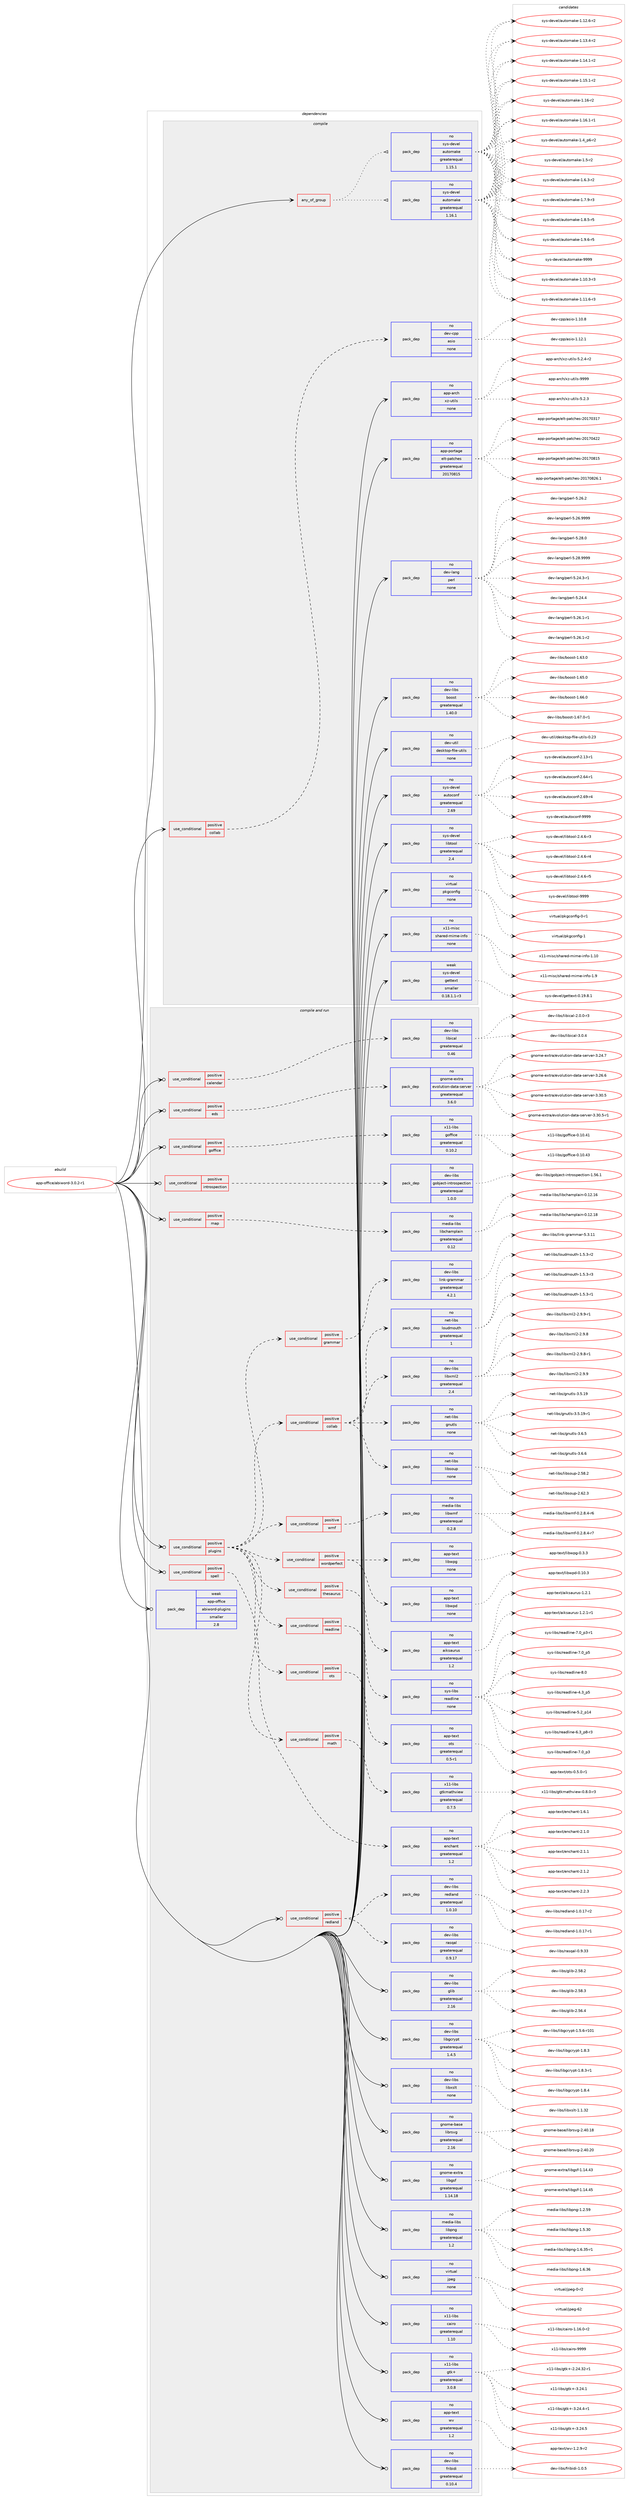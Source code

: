 digraph prolog {

# *************
# Graph options
# *************

newrank=true;
concentrate=true;
compound=true;
graph [rankdir=LR,fontname=Helvetica,fontsize=10,ranksep=1.5];#, ranksep=2.5, nodesep=0.2];
edge  [arrowhead=vee];
node  [fontname=Helvetica,fontsize=10];

# **********
# The ebuild
# **********

subgraph cluster_leftcol {
color=gray;
rank=same;
label=<<i>ebuild</i>>;
id [label="app-office/abiword-3.0.2-r1", color=red, width=4, href="../app-office/abiword-3.0.2-r1.svg"];
}

# ****************
# The dependencies
# ****************

subgraph cluster_midcol {
color=gray;
label=<<i>dependencies</i>>;
subgraph cluster_compile {
fillcolor="#eeeeee";
style=filled;
label=<<i>compile</i>>;
subgraph any19761 {
dependency1302194 [label=<<TABLE BORDER="0" CELLBORDER="1" CELLSPACING="0" CELLPADDING="4"><TR><TD CELLPADDING="10">any_of_group</TD></TR></TABLE>>, shape=none, color=red];subgraph pack927770 {
dependency1302195 [label=<<TABLE BORDER="0" CELLBORDER="1" CELLSPACING="0" CELLPADDING="4" WIDTH="220"><TR><TD ROWSPAN="6" CELLPADDING="30">pack_dep</TD></TR><TR><TD WIDTH="110">no</TD></TR><TR><TD>sys-devel</TD></TR><TR><TD>automake</TD></TR><TR><TD>greaterequal</TD></TR><TR><TD>1.16.1</TD></TR></TABLE>>, shape=none, color=blue];
}
dependency1302194:e -> dependency1302195:w [weight=20,style="dotted",arrowhead="oinv"];
subgraph pack927771 {
dependency1302196 [label=<<TABLE BORDER="0" CELLBORDER="1" CELLSPACING="0" CELLPADDING="4" WIDTH="220"><TR><TD ROWSPAN="6" CELLPADDING="30">pack_dep</TD></TR><TR><TD WIDTH="110">no</TD></TR><TR><TD>sys-devel</TD></TR><TR><TD>automake</TD></TR><TR><TD>greaterequal</TD></TR><TR><TD>1.15.1</TD></TR></TABLE>>, shape=none, color=blue];
}
dependency1302194:e -> dependency1302196:w [weight=20,style="dotted",arrowhead="oinv"];
}
id:e -> dependency1302194:w [weight=20,style="solid",arrowhead="vee"];
subgraph cond354121 {
dependency1302197 [label=<<TABLE BORDER="0" CELLBORDER="1" CELLSPACING="0" CELLPADDING="4"><TR><TD ROWSPAN="3" CELLPADDING="10">use_conditional</TD></TR><TR><TD>positive</TD></TR><TR><TD>collab</TD></TR></TABLE>>, shape=none, color=red];
subgraph pack927772 {
dependency1302198 [label=<<TABLE BORDER="0" CELLBORDER="1" CELLSPACING="0" CELLPADDING="4" WIDTH="220"><TR><TD ROWSPAN="6" CELLPADDING="30">pack_dep</TD></TR><TR><TD WIDTH="110">no</TD></TR><TR><TD>dev-cpp</TD></TR><TR><TD>asio</TD></TR><TR><TD>none</TD></TR><TR><TD></TD></TR></TABLE>>, shape=none, color=blue];
}
dependency1302197:e -> dependency1302198:w [weight=20,style="dashed",arrowhead="vee"];
}
id:e -> dependency1302197:w [weight=20,style="solid",arrowhead="vee"];
subgraph pack927773 {
dependency1302199 [label=<<TABLE BORDER="0" CELLBORDER="1" CELLSPACING="0" CELLPADDING="4" WIDTH="220"><TR><TD ROWSPAN="6" CELLPADDING="30">pack_dep</TD></TR><TR><TD WIDTH="110">no</TD></TR><TR><TD>app-arch</TD></TR><TR><TD>xz-utils</TD></TR><TR><TD>none</TD></TR><TR><TD></TD></TR></TABLE>>, shape=none, color=blue];
}
id:e -> dependency1302199:w [weight=20,style="solid",arrowhead="vee"];
subgraph pack927774 {
dependency1302200 [label=<<TABLE BORDER="0" CELLBORDER="1" CELLSPACING="0" CELLPADDING="4" WIDTH="220"><TR><TD ROWSPAN="6" CELLPADDING="30">pack_dep</TD></TR><TR><TD WIDTH="110">no</TD></TR><TR><TD>app-portage</TD></TR><TR><TD>elt-patches</TD></TR><TR><TD>greaterequal</TD></TR><TR><TD>20170815</TD></TR></TABLE>>, shape=none, color=blue];
}
id:e -> dependency1302200:w [weight=20,style="solid",arrowhead="vee"];
subgraph pack927775 {
dependency1302201 [label=<<TABLE BORDER="0" CELLBORDER="1" CELLSPACING="0" CELLPADDING="4" WIDTH="220"><TR><TD ROWSPAN="6" CELLPADDING="30">pack_dep</TD></TR><TR><TD WIDTH="110">no</TD></TR><TR><TD>dev-lang</TD></TR><TR><TD>perl</TD></TR><TR><TD>none</TD></TR><TR><TD></TD></TR></TABLE>>, shape=none, color=blue];
}
id:e -> dependency1302201:w [weight=20,style="solid",arrowhead="vee"];
subgraph pack927776 {
dependency1302202 [label=<<TABLE BORDER="0" CELLBORDER="1" CELLSPACING="0" CELLPADDING="4" WIDTH="220"><TR><TD ROWSPAN="6" CELLPADDING="30">pack_dep</TD></TR><TR><TD WIDTH="110">no</TD></TR><TR><TD>dev-libs</TD></TR><TR><TD>boost</TD></TR><TR><TD>greaterequal</TD></TR><TR><TD>1.40.0</TD></TR></TABLE>>, shape=none, color=blue];
}
id:e -> dependency1302202:w [weight=20,style="solid",arrowhead="vee"];
subgraph pack927777 {
dependency1302203 [label=<<TABLE BORDER="0" CELLBORDER="1" CELLSPACING="0" CELLPADDING="4" WIDTH="220"><TR><TD ROWSPAN="6" CELLPADDING="30">pack_dep</TD></TR><TR><TD WIDTH="110">no</TD></TR><TR><TD>dev-util</TD></TR><TR><TD>desktop-file-utils</TD></TR><TR><TD>none</TD></TR><TR><TD></TD></TR></TABLE>>, shape=none, color=blue];
}
id:e -> dependency1302203:w [weight=20,style="solid",arrowhead="vee"];
subgraph pack927778 {
dependency1302204 [label=<<TABLE BORDER="0" CELLBORDER="1" CELLSPACING="0" CELLPADDING="4" WIDTH="220"><TR><TD ROWSPAN="6" CELLPADDING="30">pack_dep</TD></TR><TR><TD WIDTH="110">no</TD></TR><TR><TD>sys-devel</TD></TR><TR><TD>autoconf</TD></TR><TR><TD>greaterequal</TD></TR><TR><TD>2.69</TD></TR></TABLE>>, shape=none, color=blue];
}
id:e -> dependency1302204:w [weight=20,style="solid",arrowhead="vee"];
subgraph pack927779 {
dependency1302205 [label=<<TABLE BORDER="0" CELLBORDER="1" CELLSPACING="0" CELLPADDING="4" WIDTH="220"><TR><TD ROWSPAN="6" CELLPADDING="30">pack_dep</TD></TR><TR><TD WIDTH="110">no</TD></TR><TR><TD>sys-devel</TD></TR><TR><TD>libtool</TD></TR><TR><TD>greaterequal</TD></TR><TR><TD>2.4</TD></TR></TABLE>>, shape=none, color=blue];
}
id:e -> dependency1302205:w [weight=20,style="solid",arrowhead="vee"];
subgraph pack927780 {
dependency1302206 [label=<<TABLE BORDER="0" CELLBORDER="1" CELLSPACING="0" CELLPADDING="4" WIDTH="220"><TR><TD ROWSPAN="6" CELLPADDING="30">pack_dep</TD></TR><TR><TD WIDTH="110">no</TD></TR><TR><TD>virtual</TD></TR><TR><TD>pkgconfig</TD></TR><TR><TD>none</TD></TR><TR><TD></TD></TR></TABLE>>, shape=none, color=blue];
}
id:e -> dependency1302206:w [weight=20,style="solid",arrowhead="vee"];
subgraph pack927781 {
dependency1302207 [label=<<TABLE BORDER="0" CELLBORDER="1" CELLSPACING="0" CELLPADDING="4" WIDTH="220"><TR><TD ROWSPAN="6" CELLPADDING="30">pack_dep</TD></TR><TR><TD WIDTH="110">no</TD></TR><TR><TD>x11-misc</TD></TR><TR><TD>shared-mime-info</TD></TR><TR><TD>none</TD></TR><TR><TD></TD></TR></TABLE>>, shape=none, color=blue];
}
id:e -> dependency1302207:w [weight=20,style="solid",arrowhead="vee"];
subgraph pack927782 {
dependency1302208 [label=<<TABLE BORDER="0" CELLBORDER="1" CELLSPACING="0" CELLPADDING="4" WIDTH="220"><TR><TD ROWSPAN="6" CELLPADDING="30">pack_dep</TD></TR><TR><TD WIDTH="110">weak</TD></TR><TR><TD>sys-devel</TD></TR><TR><TD>gettext</TD></TR><TR><TD>smaller</TD></TR><TR><TD>0.18.1.1-r3</TD></TR></TABLE>>, shape=none, color=blue];
}
id:e -> dependency1302208:w [weight=20,style="solid",arrowhead="vee"];
}
subgraph cluster_compileandrun {
fillcolor="#eeeeee";
style=filled;
label=<<i>compile and run</i>>;
subgraph cond354122 {
dependency1302209 [label=<<TABLE BORDER="0" CELLBORDER="1" CELLSPACING="0" CELLPADDING="4"><TR><TD ROWSPAN="3" CELLPADDING="10">use_conditional</TD></TR><TR><TD>positive</TD></TR><TR><TD>calendar</TD></TR></TABLE>>, shape=none, color=red];
subgraph pack927783 {
dependency1302210 [label=<<TABLE BORDER="0" CELLBORDER="1" CELLSPACING="0" CELLPADDING="4" WIDTH="220"><TR><TD ROWSPAN="6" CELLPADDING="30">pack_dep</TD></TR><TR><TD WIDTH="110">no</TD></TR><TR><TD>dev-libs</TD></TR><TR><TD>libical</TD></TR><TR><TD>greaterequal</TD></TR><TR><TD>0.46</TD></TR></TABLE>>, shape=none, color=blue];
}
dependency1302209:e -> dependency1302210:w [weight=20,style="dashed",arrowhead="vee"];
}
id:e -> dependency1302209:w [weight=20,style="solid",arrowhead="odotvee"];
subgraph cond354123 {
dependency1302211 [label=<<TABLE BORDER="0" CELLBORDER="1" CELLSPACING="0" CELLPADDING="4"><TR><TD ROWSPAN="3" CELLPADDING="10">use_conditional</TD></TR><TR><TD>positive</TD></TR><TR><TD>eds</TD></TR></TABLE>>, shape=none, color=red];
subgraph pack927784 {
dependency1302212 [label=<<TABLE BORDER="0" CELLBORDER="1" CELLSPACING="0" CELLPADDING="4" WIDTH="220"><TR><TD ROWSPAN="6" CELLPADDING="30">pack_dep</TD></TR><TR><TD WIDTH="110">no</TD></TR><TR><TD>gnome-extra</TD></TR><TR><TD>evolution-data-server</TD></TR><TR><TD>greaterequal</TD></TR><TR><TD>3.6.0</TD></TR></TABLE>>, shape=none, color=blue];
}
dependency1302211:e -> dependency1302212:w [weight=20,style="dashed",arrowhead="vee"];
}
id:e -> dependency1302211:w [weight=20,style="solid",arrowhead="odotvee"];
subgraph cond354124 {
dependency1302213 [label=<<TABLE BORDER="0" CELLBORDER="1" CELLSPACING="0" CELLPADDING="4"><TR><TD ROWSPAN="3" CELLPADDING="10">use_conditional</TD></TR><TR><TD>positive</TD></TR><TR><TD>goffice</TD></TR></TABLE>>, shape=none, color=red];
subgraph pack927785 {
dependency1302214 [label=<<TABLE BORDER="0" CELLBORDER="1" CELLSPACING="0" CELLPADDING="4" WIDTH="220"><TR><TD ROWSPAN="6" CELLPADDING="30">pack_dep</TD></TR><TR><TD WIDTH="110">no</TD></TR><TR><TD>x11-libs</TD></TR><TR><TD>goffice</TD></TR><TR><TD>greaterequal</TD></TR><TR><TD>0.10.2</TD></TR></TABLE>>, shape=none, color=blue];
}
dependency1302213:e -> dependency1302214:w [weight=20,style="dashed",arrowhead="vee"];
}
id:e -> dependency1302213:w [weight=20,style="solid",arrowhead="odotvee"];
subgraph cond354125 {
dependency1302215 [label=<<TABLE BORDER="0" CELLBORDER="1" CELLSPACING="0" CELLPADDING="4"><TR><TD ROWSPAN="3" CELLPADDING="10">use_conditional</TD></TR><TR><TD>positive</TD></TR><TR><TD>introspection</TD></TR></TABLE>>, shape=none, color=red];
subgraph pack927786 {
dependency1302216 [label=<<TABLE BORDER="0" CELLBORDER="1" CELLSPACING="0" CELLPADDING="4" WIDTH="220"><TR><TD ROWSPAN="6" CELLPADDING="30">pack_dep</TD></TR><TR><TD WIDTH="110">no</TD></TR><TR><TD>dev-libs</TD></TR><TR><TD>gobject-introspection</TD></TR><TR><TD>greaterequal</TD></TR><TR><TD>1.0.0</TD></TR></TABLE>>, shape=none, color=blue];
}
dependency1302215:e -> dependency1302216:w [weight=20,style="dashed",arrowhead="vee"];
}
id:e -> dependency1302215:w [weight=20,style="solid",arrowhead="odotvee"];
subgraph cond354126 {
dependency1302217 [label=<<TABLE BORDER="0" CELLBORDER="1" CELLSPACING="0" CELLPADDING="4"><TR><TD ROWSPAN="3" CELLPADDING="10">use_conditional</TD></TR><TR><TD>positive</TD></TR><TR><TD>map</TD></TR></TABLE>>, shape=none, color=red];
subgraph pack927787 {
dependency1302218 [label=<<TABLE BORDER="0" CELLBORDER="1" CELLSPACING="0" CELLPADDING="4" WIDTH="220"><TR><TD ROWSPAN="6" CELLPADDING="30">pack_dep</TD></TR><TR><TD WIDTH="110">no</TD></TR><TR><TD>media-libs</TD></TR><TR><TD>libchamplain</TD></TR><TR><TD>greaterequal</TD></TR><TR><TD>0.12</TD></TR></TABLE>>, shape=none, color=blue];
}
dependency1302217:e -> dependency1302218:w [weight=20,style="dashed",arrowhead="vee"];
}
id:e -> dependency1302217:w [weight=20,style="solid",arrowhead="odotvee"];
subgraph cond354127 {
dependency1302219 [label=<<TABLE BORDER="0" CELLBORDER="1" CELLSPACING="0" CELLPADDING="4"><TR><TD ROWSPAN="3" CELLPADDING="10">use_conditional</TD></TR><TR><TD>positive</TD></TR><TR><TD>plugins</TD></TR></TABLE>>, shape=none, color=red];
subgraph cond354128 {
dependency1302220 [label=<<TABLE BORDER="0" CELLBORDER="1" CELLSPACING="0" CELLPADDING="4"><TR><TD ROWSPAN="3" CELLPADDING="10">use_conditional</TD></TR><TR><TD>positive</TD></TR><TR><TD>collab</TD></TR></TABLE>>, shape=none, color=red];
subgraph pack927788 {
dependency1302221 [label=<<TABLE BORDER="0" CELLBORDER="1" CELLSPACING="0" CELLPADDING="4" WIDTH="220"><TR><TD ROWSPAN="6" CELLPADDING="30">pack_dep</TD></TR><TR><TD WIDTH="110">no</TD></TR><TR><TD>dev-libs</TD></TR><TR><TD>libxml2</TD></TR><TR><TD>greaterequal</TD></TR><TR><TD>2.4</TD></TR></TABLE>>, shape=none, color=blue];
}
dependency1302220:e -> dependency1302221:w [weight=20,style="dashed",arrowhead="vee"];
subgraph pack927789 {
dependency1302222 [label=<<TABLE BORDER="0" CELLBORDER="1" CELLSPACING="0" CELLPADDING="4" WIDTH="220"><TR><TD ROWSPAN="6" CELLPADDING="30">pack_dep</TD></TR><TR><TD WIDTH="110">no</TD></TR><TR><TD>net-libs</TD></TR><TR><TD>loudmouth</TD></TR><TR><TD>greaterequal</TD></TR><TR><TD>1</TD></TR></TABLE>>, shape=none, color=blue];
}
dependency1302220:e -> dependency1302222:w [weight=20,style="dashed",arrowhead="vee"];
subgraph pack927790 {
dependency1302223 [label=<<TABLE BORDER="0" CELLBORDER="1" CELLSPACING="0" CELLPADDING="4" WIDTH="220"><TR><TD ROWSPAN="6" CELLPADDING="30">pack_dep</TD></TR><TR><TD WIDTH="110">no</TD></TR><TR><TD>net-libs</TD></TR><TR><TD>libsoup</TD></TR><TR><TD>none</TD></TR><TR><TD></TD></TR></TABLE>>, shape=none, color=blue];
}
dependency1302220:e -> dependency1302223:w [weight=20,style="dashed",arrowhead="vee"];
subgraph pack927791 {
dependency1302224 [label=<<TABLE BORDER="0" CELLBORDER="1" CELLSPACING="0" CELLPADDING="4" WIDTH="220"><TR><TD ROWSPAN="6" CELLPADDING="30">pack_dep</TD></TR><TR><TD WIDTH="110">no</TD></TR><TR><TD>net-libs</TD></TR><TR><TD>gnutls</TD></TR><TR><TD>none</TD></TR><TR><TD></TD></TR></TABLE>>, shape=none, color=blue];
}
dependency1302220:e -> dependency1302224:w [weight=20,style="dashed",arrowhead="vee"];
}
dependency1302219:e -> dependency1302220:w [weight=20,style="dashed",arrowhead="vee"];
subgraph cond354129 {
dependency1302225 [label=<<TABLE BORDER="0" CELLBORDER="1" CELLSPACING="0" CELLPADDING="4"><TR><TD ROWSPAN="3" CELLPADDING="10">use_conditional</TD></TR><TR><TD>positive</TD></TR><TR><TD>grammar</TD></TR></TABLE>>, shape=none, color=red];
subgraph pack927792 {
dependency1302226 [label=<<TABLE BORDER="0" CELLBORDER="1" CELLSPACING="0" CELLPADDING="4" WIDTH="220"><TR><TD ROWSPAN="6" CELLPADDING="30">pack_dep</TD></TR><TR><TD WIDTH="110">no</TD></TR><TR><TD>dev-libs</TD></TR><TR><TD>link-grammar</TD></TR><TR><TD>greaterequal</TD></TR><TR><TD>4.2.1</TD></TR></TABLE>>, shape=none, color=blue];
}
dependency1302225:e -> dependency1302226:w [weight=20,style="dashed",arrowhead="vee"];
}
dependency1302219:e -> dependency1302225:w [weight=20,style="dashed",arrowhead="vee"];
subgraph cond354130 {
dependency1302227 [label=<<TABLE BORDER="0" CELLBORDER="1" CELLSPACING="0" CELLPADDING="4"><TR><TD ROWSPAN="3" CELLPADDING="10">use_conditional</TD></TR><TR><TD>positive</TD></TR><TR><TD>math</TD></TR></TABLE>>, shape=none, color=red];
subgraph pack927793 {
dependency1302228 [label=<<TABLE BORDER="0" CELLBORDER="1" CELLSPACING="0" CELLPADDING="4" WIDTH="220"><TR><TD ROWSPAN="6" CELLPADDING="30">pack_dep</TD></TR><TR><TD WIDTH="110">no</TD></TR><TR><TD>x11-libs</TD></TR><TR><TD>gtkmathview</TD></TR><TR><TD>greaterequal</TD></TR><TR><TD>0.7.5</TD></TR></TABLE>>, shape=none, color=blue];
}
dependency1302227:e -> dependency1302228:w [weight=20,style="dashed",arrowhead="vee"];
}
dependency1302219:e -> dependency1302227:w [weight=20,style="dashed",arrowhead="vee"];
subgraph cond354131 {
dependency1302229 [label=<<TABLE BORDER="0" CELLBORDER="1" CELLSPACING="0" CELLPADDING="4"><TR><TD ROWSPAN="3" CELLPADDING="10">use_conditional</TD></TR><TR><TD>positive</TD></TR><TR><TD>ots</TD></TR></TABLE>>, shape=none, color=red];
subgraph pack927794 {
dependency1302230 [label=<<TABLE BORDER="0" CELLBORDER="1" CELLSPACING="0" CELLPADDING="4" WIDTH="220"><TR><TD ROWSPAN="6" CELLPADDING="30">pack_dep</TD></TR><TR><TD WIDTH="110">no</TD></TR><TR><TD>app-text</TD></TR><TR><TD>ots</TD></TR><TR><TD>greaterequal</TD></TR><TR><TD>0.5-r1</TD></TR></TABLE>>, shape=none, color=blue];
}
dependency1302229:e -> dependency1302230:w [weight=20,style="dashed",arrowhead="vee"];
}
dependency1302219:e -> dependency1302229:w [weight=20,style="dashed",arrowhead="vee"];
subgraph cond354132 {
dependency1302231 [label=<<TABLE BORDER="0" CELLBORDER="1" CELLSPACING="0" CELLPADDING="4"><TR><TD ROWSPAN="3" CELLPADDING="10">use_conditional</TD></TR><TR><TD>positive</TD></TR><TR><TD>readline</TD></TR></TABLE>>, shape=none, color=red];
subgraph pack927795 {
dependency1302232 [label=<<TABLE BORDER="0" CELLBORDER="1" CELLSPACING="0" CELLPADDING="4" WIDTH="220"><TR><TD ROWSPAN="6" CELLPADDING="30">pack_dep</TD></TR><TR><TD WIDTH="110">no</TD></TR><TR><TD>sys-libs</TD></TR><TR><TD>readline</TD></TR><TR><TD>none</TD></TR><TR><TD></TD></TR></TABLE>>, shape=none, color=blue];
}
dependency1302231:e -> dependency1302232:w [weight=20,style="dashed",arrowhead="vee"];
}
dependency1302219:e -> dependency1302231:w [weight=20,style="dashed",arrowhead="vee"];
subgraph cond354133 {
dependency1302233 [label=<<TABLE BORDER="0" CELLBORDER="1" CELLSPACING="0" CELLPADDING="4"><TR><TD ROWSPAN="3" CELLPADDING="10">use_conditional</TD></TR><TR><TD>positive</TD></TR><TR><TD>thesaurus</TD></TR></TABLE>>, shape=none, color=red];
subgraph pack927796 {
dependency1302234 [label=<<TABLE BORDER="0" CELLBORDER="1" CELLSPACING="0" CELLPADDING="4" WIDTH="220"><TR><TD ROWSPAN="6" CELLPADDING="30">pack_dep</TD></TR><TR><TD WIDTH="110">no</TD></TR><TR><TD>app-text</TD></TR><TR><TD>aiksaurus</TD></TR><TR><TD>greaterequal</TD></TR><TR><TD>1.2</TD></TR></TABLE>>, shape=none, color=blue];
}
dependency1302233:e -> dependency1302234:w [weight=20,style="dashed",arrowhead="vee"];
}
dependency1302219:e -> dependency1302233:w [weight=20,style="dashed",arrowhead="vee"];
subgraph cond354134 {
dependency1302235 [label=<<TABLE BORDER="0" CELLBORDER="1" CELLSPACING="0" CELLPADDING="4"><TR><TD ROWSPAN="3" CELLPADDING="10">use_conditional</TD></TR><TR><TD>positive</TD></TR><TR><TD>wordperfect</TD></TR></TABLE>>, shape=none, color=red];
subgraph pack927797 {
dependency1302236 [label=<<TABLE BORDER="0" CELLBORDER="1" CELLSPACING="0" CELLPADDING="4" WIDTH="220"><TR><TD ROWSPAN="6" CELLPADDING="30">pack_dep</TD></TR><TR><TD WIDTH="110">no</TD></TR><TR><TD>app-text</TD></TR><TR><TD>libwpd</TD></TR><TR><TD>none</TD></TR><TR><TD></TD></TR></TABLE>>, shape=none, color=blue];
}
dependency1302235:e -> dependency1302236:w [weight=20,style="dashed",arrowhead="vee"];
subgraph pack927798 {
dependency1302237 [label=<<TABLE BORDER="0" CELLBORDER="1" CELLSPACING="0" CELLPADDING="4" WIDTH="220"><TR><TD ROWSPAN="6" CELLPADDING="30">pack_dep</TD></TR><TR><TD WIDTH="110">no</TD></TR><TR><TD>app-text</TD></TR><TR><TD>libwpg</TD></TR><TR><TD>none</TD></TR><TR><TD></TD></TR></TABLE>>, shape=none, color=blue];
}
dependency1302235:e -> dependency1302237:w [weight=20,style="dashed",arrowhead="vee"];
}
dependency1302219:e -> dependency1302235:w [weight=20,style="dashed",arrowhead="vee"];
subgraph cond354135 {
dependency1302238 [label=<<TABLE BORDER="0" CELLBORDER="1" CELLSPACING="0" CELLPADDING="4"><TR><TD ROWSPAN="3" CELLPADDING="10">use_conditional</TD></TR><TR><TD>positive</TD></TR><TR><TD>wmf</TD></TR></TABLE>>, shape=none, color=red];
subgraph pack927799 {
dependency1302239 [label=<<TABLE BORDER="0" CELLBORDER="1" CELLSPACING="0" CELLPADDING="4" WIDTH="220"><TR><TD ROWSPAN="6" CELLPADDING="30">pack_dep</TD></TR><TR><TD WIDTH="110">no</TD></TR><TR><TD>media-libs</TD></TR><TR><TD>libwmf</TD></TR><TR><TD>greaterequal</TD></TR><TR><TD>0.2.8</TD></TR></TABLE>>, shape=none, color=blue];
}
dependency1302238:e -> dependency1302239:w [weight=20,style="dashed",arrowhead="vee"];
}
dependency1302219:e -> dependency1302238:w [weight=20,style="dashed",arrowhead="vee"];
}
id:e -> dependency1302219:w [weight=20,style="solid",arrowhead="odotvee"];
subgraph cond354136 {
dependency1302240 [label=<<TABLE BORDER="0" CELLBORDER="1" CELLSPACING="0" CELLPADDING="4"><TR><TD ROWSPAN="3" CELLPADDING="10">use_conditional</TD></TR><TR><TD>positive</TD></TR><TR><TD>redland</TD></TR></TABLE>>, shape=none, color=red];
subgraph pack927800 {
dependency1302241 [label=<<TABLE BORDER="0" CELLBORDER="1" CELLSPACING="0" CELLPADDING="4" WIDTH="220"><TR><TD ROWSPAN="6" CELLPADDING="30">pack_dep</TD></TR><TR><TD WIDTH="110">no</TD></TR><TR><TD>dev-libs</TD></TR><TR><TD>redland</TD></TR><TR><TD>greaterequal</TD></TR><TR><TD>1.0.10</TD></TR></TABLE>>, shape=none, color=blue];
}
dependency1302240:e -> dependency1302241:w [weight=20,style="dashed",arrowhead="vee"];
subgraph pack927801 {
dependency1302242 [label=<<TABLE BORDER="0" CELLBORDER="1" CELLSPACING="0" CELLPADDING="4" WIDTH="220"><TR><TD ROWSPAN="6" CELLPADDING="30">pack_dep</TD></TR><TR><TD WIDTH="110">no</TD></TR><TR><TD>dev-libs</TD></TR><TR><TD>rasqal</TD></TR><TR><TD>greaterequal</TD></TR><TR><TD>0.9.17</TD></TR></TABLE>>, shape=none, color=blue];
}
dependency1302240:e -> dependency1302242:w [weight=20,style="dashed",arrowhead="vee"];
}
id:e -> dependency1302240:w [weight=20,style="solid",arrowhead="odotvee"];
subgraph cond354137 {
dependency1302243 [label=<<TABLE BORDER="0" CELLBORDER="1" CELLSPACING="0" CELLPADDING="4"><TR><TD ROWSPAN="3" CELLPADDING="10">use_conditional</TD></TR><TR><TD>positive</TD></TR><TR><TD>spell</TD></TR></TABLE>>, shape=none, color=red];
subgraph pack927802 {
dependency1302244 [label=<<TABLE BORDER="0" CELLBORDER="1" CELLSPACING="0" CELLPADDING="4" WIDTH="220"><TR><TD ROWSPAN="6" CELLPADDING="30">pack_dep</TD></TR><TR><TD WIDTH="110">no</TD></TR><TR><TD>app-text</TD></TR><TR><TD>enchant</TD></TR><TR><TD>greaterequal</TD></TR><TR><TD>1.2</TD></TR></TABLE>>, shape=none, color=blue];
}
dependency1302243:e -> dependency1302244:w [weight=20,style="dashed",arrowhead="vee"];
}
id:e -> dependency1302243:w [weight=20,style="solid",arrowhead="odotvee"];
subgraph pack927803 {
dependency1302245 [label=<<TABLE BORDER="0" CELLBORDER="1" CELLSPACING="0" CELLPADDING="4" WIDTH="220"><TR><TD ROWSPAN="6" CELLPADDING="30">pack_dep</TD></TR><TR><TD WIDTH="110">no</TD></TR><TR><TD>app-text</TD></TR><TR><TD>wv</TD></TR><TR><TD>greaterequal</TD></TR><TR><TD>1.2</TD></TR></TABLE>>, shape=none, color=blue];
}
id:e -> dependency1302245:w [weight=20,style="solid",arrowhead="odotvee"];
subgraph pack927804 {
dependency1302246 [label=<<TABLE BORDER="0" CELLBORDER="1" CELLSPACING="0" CELLPADDING="4" WIDTH="220"><TR><TD ROWSPAN="6" CELLPADDING="30">pack_dep</TD></TR><TR><TD WIDTH="110">no</TD></TR><TR><TD>dev-libs</TD></TR><TR><TD>fribidi</TD></TR><TR><TD>greaterequal</TD></TR><TR><TD>0.10.4</TD></TR></TABLE>>, shape=none, color=blue];
}
id:e -> dependency1302246:w [weight=20,style="solid",arrowhead="odotvee"];
subgraph pack927805 {
dependency1302247 [label=<<TABLE BORDER="0" CELLBORDER="1" CELLSPACING="0" CELLPADDING="4" WIDTH="220"><TR><TD ROWSPAN="6" CELLPADDING="30">pack_dep</TD></TR><TR><TD WIDTH="110">no</TD></TR><TR><TD>dev-libs</TD></TR><TR><TD>glib</TD></TR><TR><TD>greaterequal</TD></TR><TR><TD>2.16</TD></TR></TABLE>>, shape=none, color=blue];
}
id:e -> dependency1302247:w [weight=20,style="solid",arrowhead="odotvee"];
subgraph pack927806 {
dependency1302248 [label=<<TABLE BORDER="0" CELLBORDER="1" CELLSPACING="0" CELLPADDING="4" WIDTH="220"><TR><TD ROWSPAN="6" CELLPADDING="30">pack_dep</TD></TR><TR><TD WIDTH="110">no</TD></TR><TR><TD>dev-libs</TD></TR><TR><TD>libgcrypt</TD></TR><TR><TD>greaterequal</TD></TR><TR><TD>1.4.5</TD></TR></TABLE>>, shape=none, color=blue];
}
id:e -> dependency1302248:w [weight=20,style="solid",arrowhead="odotvee"];
subgraph pack927807 {
dependency1302249 [label=<<TABLE BORDER="0" CELLBORDER="1" CELLSPACING="0" CELLPADDING="4" WIDTH="220"><TR><TD ROWSPAN="6" CELLPADDING="30">pack_dep</TD></TR><TR><TD WIDTH="110">no</TD></TR><TR><TD>dev-libs</TD></TR><TR><TD>libxslt</TD></TR><TR><TD>none</TD></TR><TR><TD></TD></TR></TABLE>>, shape=none, color=blue];
}
id:e -> dependency1302249:w [weight=20,style="solid",arrowhead="odotvee"];
subgraph pack927808 {
dependency1302250 [label=<<TABLE BORDER="0" CELLBORDER="1" CELLSPACING="0" CELLPADDING="4" WIDTH="220"><TR><TD ROWSPAN="6" CELLPADDING="30">pack_dep</TD></TR><TR><TD WIDTH="110">no</TD></TR><TR><TD>gnome-base</TD></TR><TR><TD>librsvg</TD></TR><TR><TD>greaterequal</TD></TR><TR><TD>2.16</TD></TR></TABLE>>, shape=none, color=blue];
}
id:e -> dependency1302250:w [weight=20,style="solid",arrowhead="odotvee"];
subgraph pack927809 {
dependency1302251 [label=<<TABLE BORDER="0" CELLBORDER="1" CELLSPACING="0" CELLPADDING="4" WIDTH="220"><TR><TD ROWSPAN="6" CELLPADDING="30">pack_dep</TD></TR><TR><TD WIDTH="110">no</TD></TR><TR><TD>gnome-extra</TD></TR><TR><TD>libgsf</TD></TR><TR><TD>greaterequal</TD></TR><TR><TD>1.14.18</TD></TR></TABLE>>, shape=none, color=blue];
}
id:e -> dependency1302251:w [weight=20,style="solid",arrowhead="odotvee"];
subgraph pack927810 {
dependency1302252 [label=<<TABLE BORDER="0" CELLBORDER="1" CELLSPACING="0" CELLPADDING="4" WIDTH="220"><TR><TD ROWSPAN="6" CELLPADDING="30">pack_dep</TD></TR><TR><TD WIDTH="110">no</TD></TR><TR><TD>media-libs</TD></TR><TR><TD>libpng</TD></TR><TR><TD>greaterequal</TD></TR><TR><TD>1.2</TD></TR></TABLE>>, shape=none, color=blue];
}
id:e -> dependency1302252:w [weight=20,style="solid",arrowhead="odotvee"];
subgraph pack927811 {
dependency1302253 [label=<<TABLE BORDER="0" CELLBORDER="1" CELLSPACING="0" CELLPADDING="4" WIDTH="220"><TR><TD ROWSPAN="6" CELLPADDING="30">pack_dep</TD></TR><TR><TD WIDTH="110">no</TD></TR><TR><TD>virtual</TD></TR><TR><TD>jpeg</TD></TR><TR><TD>none</TD></TR><TR><TD></TD></TR></TABLE>>, shape=none, color=blue];
}
id:e -> dependency1302253:w [weight=20,style="solid",arrowhead="odotvee"];
subgraph pack927812 {
dependency1302254 [label=<<TABLE BORDER="0" CELLBORDER="1" CELLSPACING="0" CELLPADDING="4" WIDTH="220"><TR><TD ROWSPAN="6" CELLPADDING="30">pack_dep</TD></TR><TR><TD WIDTH="110">no</TD></TR><TR><TD>x11-libs</TD></TR><TR><TD>cairo</TD></TR><TR><TD>greaterequal</TD></TR><TR><TD>1.10</TD></TR></TABLE>>, shape=none, color=blue];
}
id:e -> dependency1302254:w [weight=20,style="solid",arrowhead="odotvee"];
subgraph pack927813 {
dependency1302255 [label=<<TABLE BORDER="0" CELLBORDER="1" CELLSPACING="0" CELLPADDING="4" WIDTH="220"><TR><TD ROWSPAN="6" CELLPADDING="30">pack_dep</TD></TR><TR><TD WIDTH="110">no</TD></TR><TR><TD>x11-libs</TD></TR><TR><TD>gtk+</TD></TR><TR><TD>greaterequal</TD></TR><TR><TD>3.0.8</TD></TR></TABLE>>, shape=none, color=blue];
}
id:e -> dependency1302255:w [weight=20,style="solid",arrowhead="odotvee"];
subgraph pack927814 {
dependency1302256 [label=<<TABLE BORDER="0" CELLBORDER="1" CELLSPACING="0" CELLPADDING="4" WIDTH="220"><TR><TD ROWSPAN="6" CELLPADDING="30">pack_dep</TD></TR><TR><TD WIDTH="110">weak</TD></TR><TR><TD>app-office</TD></TR><TR><TD>abiword-plugins</TD></TR><TR><TD>smaller</TD></TR><TR><TD>2.8</TD></TR></TABLE>>, shape=none, color=blue];
}
id:e -> dependency1302256:w [weight=20,style="solid",arrowhead="odotvee"];
}
subgraph cluster_run {
fillcolor="#eeeeee";
style=filled;
label=<<i>run</i>>;
}
}

# **************
# The candidates
# **************

subgraph cluster_choices {
rank=same;
color=gray;
label=<<i>candidates</i>>;

subgraph choice927770 {
color=black;
nodesep=1;
choice11512111545100101118101108479711711611110997107101454946494846514511451 [label="sys-devel/automake-1.10.3-r3", color=red, width=4,href="../sys-devel/automake-1.10.3-r3.svg"];
choice11512111545100101118101108479711711611110997107101454946494946544511451 [label="sys-devel/automake-1.11.6-r3", color=red, width=4,href="../sys-devel/automake-1.11.6-r3.svg"];
choice11512111545100101118101108479711711611110997107101454946495046544511450 [label="sys-devel/automake-1.12.6-r2", color=red, width=4,href="../sys-devel/automake-1.12.6-r2.svg"];
choice11512111545100101118101108479711711611110997107101454946495146524511450 [label="sys-devel/automake-1.13.4-r2", color=red, width=4,href="../sys-devel/automake-1.13.4-r2.svg"];
choice11512111545100101118101108479711711611110997107101454946495246494511450 [label="sys-devel/automake-1.14.1-r2", color=red, width=4,href="../sys-devel/automake-1.14.1-r2.svg"];
choice11512111545100101118101108479711711611110997107101454946495346494511450 [label="sys-devel/automake-1.15.1-r2", color=red, width=4,href="../sys-devel/automake-1.15.1-r2.svg"];
choice1151211154510010111810110847971171161111099710710145494649544511450 [label="sys-devel/automake-1.16-r2", color=red, width=4,href="../sys-devel/automake-1.16-r2.svg"];
choice11512111545100101118101108479711711611110997107101454946495446494511449 [label="sys-devel/automake-1.16.1-r1", color=red, width=4,href="../sys-devel/automake-1.16.1-r1.svg"];
choice115121115451001011181011084797117116111109971071014549465295112544511450 [label="sys-devel/automake-1.4_p6-r2", color=red, width=4,href="../sys-devel/automake-1.4_p6-r2.svg"];
choice11512111545100101118101108479711711611110997107101454946534511450 [label="sys-devel/automake-1.5-r2", color=red, width=4,href="../sys-devel/automake-1.5-r2.svg"];
choice115121115451001011181011084797117116111109971071014549465446514511450 [label="sys-devel/automake-1.6.3-r2", color=red, width=4,href="../sys-devel/automake-1.6.3-r2.svg"];
choice115121115451001011181011084797117116111109971071014549465546574511451 [label="sys-devel/automake-1.7.9-r3", color=red, width=4,href="../sys-devel/automake-1.7.9-r3.svg"];
choice115121115451001011181011084797117116111109971071014549465646534511453 [label="sys-devel/automake-1.8.5-r5", color=red, width=4,href="../sys-devel/automake-1.8.5-r5.svg"];
choice115121115451001011181011084797117116111109971071014549465746544511453 [label="sys-devel/automake-1.9.6-r5", color=red, width=4,href="../sys-devel/automake-1.9.6-r5.svg"];
choice115121115451001011181011084797117116111109971071014557575757 [label="sys-devel/automake-9999", color=red, width=4,href="../sys-devel/automake-9999.svg"];
dependency1302195:e -> choice11512111545100101118101108479711711611110997107101454946494846514511451:w [style=dotted,weight="100"];
dependency1302195:e -> choice11512111545100101118101108479711711611110997107101454946494946544511451:w [style=dotted,weight="100"];
dependency1302195:e -> choice11512111545100101118101108479711711611110997107101454946495046544511450:w [style=dotted,weight="100"];
dependency1302195:e -> choice11512111545100101118101108479711711611110997107101454946495146524511450:w [style=dotted,weight="100"];
dependency1302195:e -> choice11512111545100101118101108479711711611110997107101454946495246494511450:w [style=dotted,weight="100"];
dependency1302195:e -> choice11512111545100101118101108479711711611110997107101454946495346494511450:w [style=dotted,weight="100"];
dependency1302195:e -> choice1151211154510010111810110847971171161111099710710145494649544511450:w [style=dotted,weight="100"];
dependency1302195:e -> choice11512111545100101118101108479711711611110997107101454946495446494511449:w [style=dotted,weight="100"];
dependency1302195:e -> choice115121115451001011181011084797117116111109971071014549465295112544511450:w [style=dotted,weight="100"];
dependency1302195:e -> choice11512111545100101118101108479711711611110997107101454946534511450:w [style=dotted,weight="100"];
dependency1302195:e -> choice115121115451001011181011084797117116111109971071014549465446514511450:w [style=dotted,weight="100"];
dependency1302195:e -> choice115121115451001011181011084797117116111109971071014549465546574511451:w [style=dotted,weight="100"];
dependency1302195:e -> choice115121115451001011181011084797117116111109971071014549465646534511453:w [style=dotted,weight="100"];
dependency1302195:e -> choice115121115451001011181011084797117116111109971071014549465746544511453:w [style=dotted,weight="100"];
dependency1302195:e -> choice115121115451001011181011084797117116111109971071014557575757:w [style=dotted,weight="100"];
}
subgraph choice927771 {
color=black;
nodesep=1;
choice11512111545100101118101108479711711611110997107101454946494846514511451 [label="sys-devel/automake-1.10.3-r3", color=red, width=4,href="../sys-devel/automake-1.10.3-r3.svg"];
choice11512111545100101118101108479711711611110997107101454946494946544511451 [label="sys-devel/automake-1.11.6-r3", color=red, width=4,href="../sys-devel/automake-1.11.6-r3.svg"];
choice11512111545100101118101108479711711611110997107101454946495046544511450 [label="sys-devel/automake-1.12.6-r2", color=red, width=4,href="../sys-devel/automake-1.12.6-r2.svg"];
choice11512111545100101118101108479711711611110997107101454946495146524511450 [label="sys-devel/automake-1.13.4-r2", color=red, width=4,href="../sys-devel/automake-1.13.4-r2.svg"];
choice11512111545100101118101108479711711611110997107101454946495246494511450 [label="sys-devel/automake-1.14.1-r2", color=red, width=4,href="../sys-devel/automake-1.14.1-r2.svg"];
choice11512111545100101118101108479711711611110997107101454946495346494511450 [label="sys-devel/automake-1.15.1-r2", color=red, width=4,href="../sys-devel/automake-1.15.1-r2.svg"];
choice1151211154510010111810110847971171161111099710710145494649544511450 [label="sys-devel/automake-1.16-r2", color=red, width=4,href="../sys-devel/automake-1.16-r2.svg"];
choice11512111545100101118101108479711711611110997107101454946495446494511449 [label="sys-devel/automake-1.16.1-r1", color=red, width=4,href="../sys-devel/automake-1.16.1-r1.svg"];
choice115121115451001011181011084797117116111109971071014549465295112544511450 [label="sys-devel/automake-1.4_p6-r2", color=red, width=4,href="../sys-devel/automake-1.4_p6-r2.svg"];
choice11512111545100101118101108479711711611110997107101454946534511450 [label="sys-devel/automake-1.5-r2", color=red, width=4,href="../sys-devel/automake-1.5-r2.svg"];
choice115121115451001011181011084797117116111109971071014549465446514511450 [label="sys-devel/automake-1.6.3-r2", color=red, width=4,href="../sys-devel/automake-1.6.3-r2.svg"];
choice115121115451001011181011084797117116111109971071014549465546574511451 [label="sys-devel/automake-1.7.9-r3", color=red, width=4,href="../sys-devel/automake-1.7.9-r3.svg"];
choice115121115451001011181011084797117116111109971071014549465646534511453 [label="sys-devel/automake-1.8.5-r5", color=red, width=4,href="../sys-devel/automake-1.8.5-r5.svg"];
choice115121115451001011181011084797117116111109971071014549465746544511453 [label="sys-devel/automake-1.9.6-r5", color=red, width=4,href="../sys-devel/automake-1.9.6-r5.svg"];
choice115121115451001011181011084797117116111109971071014557575757 [label="sys-devel/automake-9999", color=red, width=4,href="../sys-devel/automake-9999.svg"];
dependency1302196:e -> choice11512111545100101118101108479711711611110997107101454946494846514511451:w [style=dotted,weight="100"];
dependency1302196:e -> choice11512111545100101118101108479711711611110997107101454946494946544511451:w [style=dotted,weight="100"];
dependency1302196:e -> choice11512111545100101118101108479711711611110997107101454946495046544511450:w [style=dotted,weight="100"];
dependency1302196:e -> choice11512111545100101118101108479711711611110997107101454946495146524511450:w [style=dotted,weight="100"];
dependency1302196:e -> choice11512111545100101118101108479711711611110997107101454946495246494511450:w [style=dotted,weight="100"];
dependency1302196:e -> choice11512111545100101118101108479711711611110997107101454946495346494511450:w [style=dotted,weight="100"];
dependency1302196:e -> choice1151211154510010111810110847971171161111099710710145494649544511450:w [style=dotted,weight="100"];
dependency1302196:e -> choice11512111545100101118101108479711711611110997107101454946495446494511449:w [style=dotted,weight="100"];
dependency1302196:e -> choice115121115451001011181011084797117116111109971071014549465295112544511450:w [style=dotted,weight="100"];
dependency1302196:e -> choice11512111545100101118101108479711711611110997107101454946534511450:w [style=dotted,weight="100"];
dependency1302196:e -> choice115121115451001011181011084797117116111109971071014549465446514511450:w [style=dotted,weight="100"];
dependency1302196:e -> choice115121115451001011181011084797117116111109971071014549465546574511451:w [style=dotted,weight="100"];
dependency1302196:e -> choice115121115451001011181011084797117116111109971071014549465646534511453:w [style=dotted,weight="100"];
dependency1302196:e -> choice115121115451001011181011084797117116111109971071014549465746544511453:w [style=dotted,weight="100"];
dependency1302196:e -> choice115121115451001011181011084797117116111109971071014557575757:w [style=dotted,weight="100"];
}
subgraph choice927772 {
color=black;
nodesep=1;
choice1001011184599112112479711510511145494649484656 [label="dev-cpp/asio-1.10.8", color=red, width=4,href="../dev-cpp/asio-1.10.8.svg"];
choice1001011184599112112479711510511145494649504649 [label="dev-cpp/asio-1.12.1", color=red, width=4,href="../dev-cpp/asio-1.12.1.svg"];
dependency1302198:e -> choice1001011184599112112479711510511145494649484656:w [style=dotted,weight="100"];
dependency1302198:e -> choice1001011184599112112479711510511145494649504649:w [style=dotted,weight="100"];
}
subgraph choice927773 {
color=black;
nodesep=1;
choice971121124597114991044712012245117116105108115455346504651 [label="app-arch/xz-utils-5.2.3", color=red, width=4,href="../app-arch/xz-utils-5.2.3.svg"];
choice9711211245971149910447120122451171161051081154553465046524511450 [label="app-arch/xz-utils-5.2.4-r2", color=red, width=4,href="../app-arch/xz-utils-5.2.4-r2.svg"];
choice9711211245971149910447120122451171161051081154557575757 [label="app-arch/xz-utils-9999", color=red, width=4,href="../app-arch/xz-utils-9999.svg"];
dependency1302199:e -> choice971121124597114991044712012245117116105108115455346504651:w [style=dotted,weight="100"];
dependency1302199:e -> choice9711211245971149910447120122451171161051081154553465046524511450:w [style=dotted,weight="100"];
dependency1302199:e -> choice9711211245971149910447120122451171161051081154557575757:w [style=dotted,weight="100"];
}
subgraph choice927774 {
color=black;
nodesep=1;
choice97112112451121111141169710310147101108116451129711699104101115455048495548514955 [label="app-portage/elt-patches-20170317", color=red, width=4,href="../app-portage/elt-patches-20170317.svg"];
choice97112112451121111141169710310147101108116451129711699104101115455048495548525050 [label="app-portage/elt-patches-20170422", color=red, width=4,href="../app-portage/elt-patches-20170422.svg"];
choice97112112451121111141169710310147101108116451129711699104101115455048495548564953 [label="app-portage/elt-patches-20170815", color=red, width=4,href="../app-portage/elt-patches-20170815.svg"];
choice971121124511211111411697103101471011081164511297116991041011154550484955485650544649 [label="app-portage/elt-patches-20170826.1", color=red, width=4,href="../app-portage/elt-patches-20170826.1.svg"];
dependency1302200:e -> choice97112112451121111141169710310147101108116451129711699104101115455048495548514955:w [style=dotted,weight="100"];
dependency1302200:e -> choice97112112451121111141169710310147101108116451129711699104101115455048495548525050:w [style=dotted,weight="100"];
dependency1302200:e -> choice97112112451121111141169710310147101108116451129711699104101115455048495548564953:w [style=dotted,weight="100"];
dependency1302200:e -> choice971121124511211111411697103101471011081164511297116991041011154550484955485650544649:w [style=dotted,weight="100"];
}
subgraph choice927775 {
color=black;
nodesep=1;
choice100101118451089711010347112101114108455346505246514511449 [label="dev-lang/perl-5.24.3-r1", color=red, width=4,href="../dev-lang/perl-5.24.3-r1.svg"];
choice10010111845108971101034711210111410845534650524652 [label="dev-lang/perl-5.24.4", color=red, width=4,href="../dev-lang/perl-5.24.4.svg"];
choice100101118451089711010347112101114108455346505446494511449 [label="dev-lang/perl-5.26.1-r1", color=red, width=4,href="../dev-lang/perl-5.26.1-r1.svg"];
choice100101118451089711010347112101114108455346505446494511450 [label="dev-lang/perl-5.26.1-r2", color=red, width=4,href="../dev-lang/perl-5.26.1-r2.svg"];
choice10010111845108971101034711210111410845534650544650 [label="dev-lang/perl-5.26.2", color=red, width=4,href="../dev-lang/perl-5.26.2.svg"];
choice10010111845108971101034711210111410845534650544657575757 [label="dev-lang/perl-5.26.9999", color=red, width=4,href="../dev-lang/perl-5.26.9999.svg"];
choice10010111845108971101034711210111410845534650564648 [label="dev-lang/perl-5.28.0", color=red, width=4,href="../dev-lang/perl-5.28.0.svg"];
choice10010111845108971101034711210111410845534650564657575757 [label="dev-lang/perl-5.28.9999", color=red, width=4,href="../dev-lang/perl-5.28.9999.svg"];
dependency1302201:e -> choice100101118451089711010347112101114108455346505246514511449:w [style=dotted,weight="100"];
dependency1302201:e -> choice10010111845108971101034711210111410845534650524652:w [style=dotted,weight="100"];
dependency1302201:e -> choice100101118451089711010347112101114108455346505446494511449:w [style=dotted,weight="100"];
dependency1302201:e -> choice100101118451089711010347112101114108455346505446494511450:w [style=dotted,weight="100"];
dependency1302201:e -> choice10010111845108971101034711210111410845534650544650:w [style=dotted,weight="100"];
dependency1302201:e -> choice10010111845108971101034711210111410845534650544657575757:w [style=dotted,weight="100"];
dependency1302201:e -> choice10010111845108971101034711210111410845534650564648:w [style=dotted,weight="100"];
dependency1302201:e -> choice10010111845108971101034711210111410845534650564657575757:w [style=dotted,weight="100"];
}
subgraph choice927776 {
color=black;
nodesep=1;
choice1001011184510810598115479811111111511645494654514648 [label="dev-libs/boost-1.63.0", color=red, width=4,href="../dev-libs/boost-1.63.0.svg"];
choice1001011184510810598115479811111111511645494654534648 [label="dev-libs/boost-1.65.0", color=red, width=4,href="../dev-libs/boost-1.65.0.svg"];
choice1001011184510810598115479811111111511645494654544648 [label="dev-libs/boost-1.66.0", color=red, width=4,href="../dev-libs/boost-1.66.0.svg"];
choice10010111845108105981154798111111115116454946545546484511449 [label="dev-libs/boost-1.67.0-r1", color=red, width=4,href="../dev-libs/boost-1.67.0-r1.svg"];
dependency1302202:e -> choice1001011184510810598115479811111111511645494654514648:w [style=dotted,weight="100"];
dependency1302202:e -> choice1001011184510810598115479811111111511645494654534648:w [style=dotted,weight="100"];
dependency1302202:e -> choice1001011184510810598115479811111111511645494654544648:w [style=dotted,weight="100"];
dependency1302202:e -> choice10010111845108105981154798111111115116454946545546484511449:w [style=dotted,weight="100"];
}
subgraph choice927777 {
color=black;
nodesep=1;
choice100101118451171161051084710010111510711611111245102105108101451171161051081154548465051 [label="dev-util/desktop-file-utils-0.23", color=red, width=4,href="../dev-util/desktop-file-utils-0.23.svg"];
dependency1302203:e -> choice100101118451171161051084710010111510711611111245102105108101451171161051081154548465051:w [style=dotted,weight="100"];
}
subgraph choice927778 {
color=black;
nodesep=1;
choice1151211154510010111810110847971171161119911111010245504649514511449 [label="sys-devel/autoconf-2.13-r1", color=red, width=4,href="../sys-devel/autoconf-2.13-r1.svg"];
choice1151211154510010111810110847971171161119911111010245504654524511449 [label="sys-devel/autoconf-2.64-r1", color=red, width=4,href="../sys-devel/autoconf-2.64-r1.svg"];
choice1151211154510010111810110847971171161119911111010245504654574511452 [label="sys-devel/autoconf-2.69-r4", color=red, width=4,href="../sys-devel/autoconf-2.69-r4.svg"];
choice115121115451001011181011084797117116111991111101024557575757 [label="sys-devel/autoconf-9999", color=red, width=4,href="../sys-devel/autoconf-9999.svg"];
dependency1302204:e -> choice1151211154510010111810110847971171161119911111010245504649514511449:w [style=dotted,weight="100"];
dependency1302204:e -> choice1151211154510010111810110847971171161119911111010245504654524511449:w [style=dotted,weight="100"];
dependency1302204:e -> choice1151211154510010111810110847971171161119911111010245504654574511452:w [style=dotted,weight="100"];
dependency1302204:e -> choice115121115451001011181011084797117116111991111101024557575757:w [style=dotted,weight="100"];
}
subgraph choice927779 {
color=black;
nodesep=1;
choice1151211154510010111810110847108105981161111111084550465246544511451 [label="sys-devel/libtool-2.4.6-r3", color=red, width=4,href="../sys-devel/libtool-2.4.6-r3.svg"];
choice1151211154510010111810110847108105981161111111084550465246544511452 [label="sys-devel/libtool-2.4.6-r4", color=red, width=4,href="../sys-devel/libtool-2.4.6-r4.svg"];
choice1151211154510010111810110847108105981161111111084550465246544511453 [label="sys-devel/libtool-2.4.6-r5", color=red, width=4,href="../sys-devel/libtool-2.4.6-r5.svg"];
choice1151211154510010111810110847108105981161111111084557575757 [label="sys-devel/libtool-9999", color=red, width=4,href="../sys-devel/libtool-9999.svg"];
dependency1302205:e -> choice1151211154510010111810110847108105981161111111084550465246544511451:w [style=dotted,weight="100"];
dependency1302205:e -> choice1151211154510010111810110847108105981161111111084550465246544511452:w [style=dotted,weight="100"];
dependency1302205:e -> choice1151211154510010111810110847108105981161111111084550465246544511453:w [style=dotted,weight="100"];
dependency1302205:e -> choice1151211154510010111810110847108105981161111111084557575757:w [style=dotted,weight="100"];
}
subgraph choice927780 {
color=black;
nodesep=1;
choice11810511411611797108471121071039911111010210510345484511449 [label="virtual/pkgconfig-0-r1", color=red, width=4,href="../virtual/pkgconfig-0-r1.svg"];
choice1181051141161179710847112107103991111101021051034549 [label="virtual/pkgconfig-1", color=red, width=4,href="../virtual/pkgconfig-1.svg"];
dependency1302206:e -> choice11810511411611797108471121071039911111010210510345484511449:w [style=dotted,weight="100"];
dependency1302206:e -> choice1181051141161179710847112107103991111101021051034549:w [style=dotted,weight="100"];
}
subgraph choice927781 {
color=black;
nodesep=1;
choice12049494510910511599471151049711410110045109105109101451051101021114549464948 [label="x11-misc/shared-mime-info-1.10", color=red, width=4,href="../x11-misc/shared-mime-info-1.10.svg"];
choice120494945109105115994711510497114101100451091051091014510511010211145494657 [label="x11-misc/shared-mime-info-1.9", color=red, width=4,href="../x11-misc/shared-mime-info-1.9.svg"];
dependency1302207:e -> choice12049494510910511599471151049711410110045109105109101451051101021114549464948:w [style=dotted,weight="100"];
dependency1302207:e -> choice120494945109105115994711510497114101100451091051091014510511010211145494657:w [style=dotted,weight="100"];
}
subgraph choice927782 {
color=black;
nodesep=1;
choice1151211154510010111810110847103101116116101120116454846495746564649 [label="sys-devel/gettext-0.19.8.1", color=red, width=4,href="../sys-devel/gettext-0.19.8.1.svg"];
dependency1302208:e -> choice1151211154510010111810110847103101116116101120116454846495746564649:w [style=dotted,weight="100"];
}
subgraph choice927783 {
color=black;
nodesep=1;
choice1001011184510810598115471081059810599971084550464846484511451 [label="dev-libs/libical-2.0.0-r3", color=red, width=4,href="../dev-libs/libical-2.0.0-r3.svg"];
choice100101118451081059811547108105981059997108455146484652 [label="dev-libs/libical-3.0.4", color=red, width=4,href="../dev-libs/libical-3.0.4.svg"];
dependency1302210:e -> choice1001011184510810598115471081059810599971084550464846484511451:w [style=dotted,weight="100"];
dependency1302210:e -> choice100101118451081059811547108105981059997108455146484652:w [style=dotted,weight="100"];
}
subgraph choice927784 {
color=black;
nodesep=1;
choice1031101111091014510112011611497471011181111081171161051111104510097116974511510111411810111445514650524655 [label="gnome-extra/evolution-data-server-3.24.7", color=red, width=4,href="../gnome-extra/evolution-data-server-3.24.7.svg"];
choice1031101111091014510112011611497471011181111081171161051111104510097116974511510111411810111445514650544654 [label="gnome-extra/evolution-data-server-3.26.6", color=red, width=4,href="../gnome-extra/evolution-data-server-3.26.6.svg"];
choice1031101111091014510112011611497471011181111081171161051111104510097116974511510111411810111445514651484653 [label="gnome-extra/evolution-data-server-3.30.5", color=red, width=4,href="../gnome-extra/evolution-data-server-3.30.5.svg"];
choice10311011110910145101120116114974710111811110811711610511111045100971169745115101114118101114455146514846534511449 [label="gnome-extra/evolution-data-server-3.30.5-r1", color=red, width=4,href="../gnome-extra/evolution-data-server-3.30.5-r1.svg"];
dependency1302212:e -> choice1031101111091014510112011611497471011181111081171161051111104510097116974511510111411810111445514650524655:w [style=dotted,weight="100"];
dependency1302212:e -> choice1031101111091014510112011611497471011181111081171161051111104510097116974511510111411810111445514650544654:w [style=dotted,weight="100"];
dependency1302212:e -> choice1031101111091014510112011611497471011181111081171161051111104510097116974511510111411810111445514651484653:w [style=dotted,weight="100"];
dependency1302212:e -> choice10311011110910145101120116114974710111811110811711610511111045100971169745115101114118101114455146514846534511449:w [style=dotted,weight="100"];
}
subgraph choice927785 {
color=black;
nodesep=1;
choice1204949451081059811547103111102102105991014548464948465249 [label="x11-libs/goffice-0.10.41", color=red, width=4,href="../x11-libs/goffice-0.10.41.svg"];
choice1204949451081059811547103111102102105991014548464948465251 [label="x11-libs/goffice-0.10.43", color=red, width=4,href="../x11-libs/goffice-0.10.43.svg"];
dependency1302214:e -> choice1204949451081059811547103111102102105991014548464948465249:w [style=dotted,weight="100"];
dependency1302214:e -> choice1204949451081059811547103111102102105991014548464948465251:w [style=dotted,weight="100"];
}
subgraph choice927786 {
color=black;
nodesep=1;
choice1001011184510810598115471031119810610199116451051101161141111151121019911610511111045494653544649 [label="dev-libs/gobject-introspection-1.56.1", color=red, width=4,href="../dev-libs/gobject-introspection-1.56.1.svg"];
dependency1302216:e -> choice1001011184510810598115471031119810610199116451051101161141111151121019911610511111045494653544649:w [style=dotted,weight="100"];
}
subgraph choice927787 {
color=black;
nodesep=1;
choice10910110010597451081059811547108105989910497109112108971051104548464950464954 [label="media-libs/libchamplain-0.12.16", color=red, width=4,href="../media-libs/libchamplain-0.12.16.svg"];
choice10910110010597451081059811547108105989910497109112108971051104548464950464956 [label="media-libs/libchamplain-0.12.18", color=red, width=4,href="../media-libs/libchamplain-0.12.18.svg"];
dependency1302218:e -> choice10910110010597451081059811547108105989910497109112108971051104548464950464954:w [style=dotted,weight="100"];
dependency1302218:e -> choice10910110010597451081059811547108105989910497109112108971051104548464950464956:w [style=dotted,weight="100"];
}
subgraph choice927788 {
color=black;
nodesep=1;
choice1001011184510810598115471081059812010910850455046574656 [label="dev-libs/libxml2-2.9.8", color=red, width=4,href="../dev-libs/libxml2-2.9.8.svg"];
choice10010111845108105981154710810598120109108504550465746564511449 [label="dev-libs/libxml2-2.9.8-r1", color=red, width=4,href="../dev-libs/libxml2-2.9.8-r1.svg"];
choice1001011184510810598115471081059812010910850455046574657 [label="dev-libs/libxml2-2.9.9", color=red, width=4,href="../dev-libs/libxml2-2.9.9.svg"];
choice10010111845108105981154710810598120109108504550465746574511449 [label="dev-libs/libxml2-2.9.9-r1", color=red, width=4,href="../dev-libs/libxml2-2.9.9-r1.svg"];
dependency1302221:e -> choice1001011184510810598115471081059812010910850455046574656:w [style=dotted,weight="100"];
dependency1302221:e -> choice10010111845108105981154710810598120109108504550465746564511449:w [style=dotted,weight="100"];
dependency1302221:e -> choice1001011184510810598115471081059812010910850455046574657:w [style=dotted,weight="100"];
dependency1302221:e -> choice10010111845108105981154710810598120109108504550465746574511449:w [style=dotted,weight="100"];
}
subgraph choice927789 {
color=black;
nodesep=1;
choice1101011164510810598115471081111171001091111171161044549465346514511449 [label="net-libs/loudmouth-1.5.3-r1", color=red, width=4,href="../net-libs/loudmouth-1.5.3-r1.svg"];
choice1101011164510810598115471081111171001091111171161044549465346514511450 [label="net-libs/loudmouth-1.5.3-r2", color=red, width=4,href="../net-libs/loudmouth-1.5.3-r2.svg"];
choice1101011164510810598115471081111171001091111171161044549465346514511451 [label="net-libs/loudmouth-1.5.3-r3", color=red, width=4,href="../net-libs/loudmouth-1.5.3-r3.svg"];
dependency1302222:e -> choice1101011164510810598115471081111171001091111171161044549465346514511449:w [style=dotted,weight="100"];
dependency1302222:e -> choice1101011164510810598115471081111171001091111171161044549465346514511450:w [style=dotted,weight="100"];
dependency1302222:e -> choice1101011164510810598115471081111171001091111171161044549465346514511451:w [style=dotted,weight="100"];
}
subgraph choice927790 {
color=black;
nodesep=1;
choice1101011164510810598115471081059811511111711245504653564650 [label="net-libs/libsoup-2.58.2", color=red, width=4,href="../net-libs/libsoup-2.58.2.svg"];
choice1101011164510810598115471081059811511111711245504654504651 [label="net-libs/libsoup-2.62.3", color=red, width=4,href="../net-libs/libsoup-2.62.3.svg"];
dependency1302223:e -> choice1101011164510810598115471081059811511111711245504653564650:w [style=dotted,weight="100"];
dependency1302223:e -> choice1101011164510810598115471081059811511111711245504654504651:w [style=dotted,weight="100"];
}
subgraph choice927791 {
color=black;
nodesep=1;
choice11010111645108105981154710311011711610811545514653464957 [label="net-libs/gnutls-3.5.19", color=red, width=4,href="../net-libs/gnutls-3.5.19.svg"];
choice110101116451081059811547103110117116108115455146534649574511449 [label="net-libs/gnutls-3.5.19-r1", color=red, width=4,href="../net-libs/gnutls-3.5.19-r1.svg"];
choice110101116451081059811547103110117116108115455146544653 [label="net-libs/gnutls-3.6.5", color=red, width=4,href="../net-libs/gnutls-3.6.5.svg"];
choice110101116451081059811547103110117116108115455146544654 [label="net-libs/gnutls-3.6.6", color=red, width=4,href="../net-libs/gnutls-3.6.6.svg"];
dependency1302224:e -> choice11010111645108105981154710311011711610811545514653464957:w [style=dotted,weight="100"];
dependency1302224:e -> choice110101116451081059811547103110117116108115455146534649574511449:w [style=dotted,weight="100"];
dependency1302224:e -> choice110101116451081059811547103110117116108115455146544653:w [style=dotted,weight="100"];
dependency1302224:e -> choice110101116451081059811547103110117116108115455146544654:w [style=dotted,weight="100"];
}
subgraph choice927792 {
color=black;
nodesep=1;
choice10010111845108105981154710810511010745103114971091099711445534651464949 [label="dev-libs/link-grammar-5.3.11", color=red, width=4,href="../dev-libs/link-grammar-5.3.11.svg"];
dependency1302226:e -> choice10010111845108105981154710810511010745103114971091099711445534651464949:w [style=dotted,weight="100"];
}
subgraph choice927793 {
color=black;
nodesep=1;
choice1204949451081059811547103116107109971161041181051011194548465646484511451 [label="x11-libs/gtkmathview-0.8.0-r3", color=red, width=4,href="../x11-libs/gtkmathview-0.8.0-r3.svg"];
dependency1302228:e -> choice1204949451081059811547103116107109971161041181051011194548465646484511451:w [style=dotted,weight="100"];
}
subgraph choice927794 {
color=black;
nodesep=1;
choice9711211245116101120116471111161154548465346484511449 [label="app-text/ots-0.5.0-r1", color=red, width=4,href="../app-text/ots-0.5.0-r1.svg"];
dependency1302230:e -> choice9711211245116101120116471111161154548465346484511449:w [style=dotted,weight="100"];
}
subgraph choice927795 {
color=black;
nodesep=1;
choice11512111545108105981154711410197100108105110101455246519511253 [label="sys-libs/readline-4.3_p5", color=red, width=4,href="../sys-libs/readline-4.3_p5.svg"];
choice1151211154510810598115471141019710010810511010145534650951124952 [label="sys-libs/readline-5.2_p14", color=red, width=4,href="../sys-libs/readline-5.2_p14.svg"];
choice115121115451081059811547114101971001081051101014554465195112564511451 [label="sys-libs/readline-6.3_p8-r3", color=red, width=4,href="../sys-libs/readline-6.3_p8-r3.svg"];
choice11512111545108105981154711410197100108105110101455546489511251 [label="sys-libs/readline-7.0_p3", color=red, width=4,href="../sys-libs/readline-7.0_p3.svg"];
choice115121115451081059811547114101971001081051101014555464895112514511449 [label="sys-libs/readline-7.0_p3-r1", color=red, width=4,href="../sys-libs/readline-7.0_p3-r1.svg"];
choice11512111545108105981154711410197100108105110101455546489511253 [label="sys-libs/readline-7.0_p5", color=red, width=4,href="../sys-libs/readline-7.0_p5.svg"];
choice1151211154510810598115471141019710010810511010145564648 [label="sys-libs/readline-8.0", color=red, width=4,href="../sys-libs/readline-8.0.svg"];
dependency1302232:e -> choice11512111545108105981154711410197100108105110101455246519511253:w [style=dotted,weight="100"];
dependency1302232:e -> choice1151211154510810598115471141019710010810511010145534650951124952:w [style=dotted,weight="100"];
dependency1302232:e -> choice115121115451081059811547114101971001081051101014554465195112564511451:w [style=dotted,weight="100"];
dependency1302232:e -> choice11512111545108105981154711410197100108105110101455546489511251:w [style=dotted,weight="100"];
dependency1302232:e -> choice115121115451081059811547114101971001081051101014555464895112514511449:w [style=dotted,weight="100"];
dependency1302232:e -> choice11512111545108105981154711410197100108105110101455546489511253:w [style=dotted,weight="100"];
dependency1302232:e -> choice1151211154510810598115471141019710010810511010145564648:w [style=dotted,weight="100"];
}
subgraph choice927796 {
color=black;
nodesep=1;
choice9711211245116101120116479710510711597117114117115454946504649 [label="app-text/aiksaurus-1.2.1", color=red, width=4,href="../app-text/aiksaurus-1.2.1.svg"];
choice97112112451161011201164797105107115971171141171154549465046494511449 [label="app-text/aiksaurus-1.2.1-r1", color=red, width=4,href="../app-text/aiksaurus-1.2.1-r1.svg"];
dependency1302234:e -> choice9711211245116101120116479710510711597117114117115454946504649:w [style=dotted,weight="100"];
dependency1302234:e -> choice97112112451161011201164797105107115971171141171154549465046494511449:w [style=dotted,weight="100"];
}
subgraph choice927797 {
color=black;
nodesep=1;
choice9711211245116101120116471081059811911210045484649484651 [label="app-text/libwpd-0.10.3", color=red, width=4,href="../app-text/libwpd-0.10.3.svg"];
dependency1302236:e -> choice9711211245116101120116471081059811911210045484649484651:w [style=dotted,weight="100"];
}
subgraph choice927798 {
color=black;
nodesep=1;
choice97112112451161011201164710810598119112103454846514651 [label="app-text/libwpg-0.3.3", color=red, width=4,href="../app-text/libwpg-0.3.3.svg"];
dependency1302237:e -> choice97112112451161011201164710810598119112103454846514651:w [style=dotted,weight="100"];
}
subgraph choice927799 {
color=black;
nodesep=1;
choice109101100105974510810598115471081059811910910245484650465646524511454 [label="media-libs/libwmf-0.2.8.4-r6", color=red, width=4,href="../media-libs/libwmf-0.2.8.4-r6.svg"];
choice109101100105974510810598115471081059811910910245484650465646524511455 [label="media-libs/libwmf-0.2.8.4-r7", color=red, width=4,href="../media-libs/libwmf-0.2.8.4-r7.svg"];
dependency1302239:e -> choice109101100105974510810598115471081059811910910245484650465646524511454:w [style=dotted,weight="100"];
dependency1302239:e -> choice109101100105974510810598115471081059811910910245484650465646524511455:w [style=dotted,weight="100"];
}
subgraph choice927800 {
color=black;
nodesep=1;
choice10010111845108105981154711410110010897110100454946484649554511449 [label="dev-libs/redland-1.0.17-r1", color=red, width=4,href="../dev-libs/redland-1.0.17-r1.svg"];
choice10010111845108105981154711410110010897110100454946484649554511450 [label="dev-libs/redland-1.0.17-r2", color=red, width=4,href="../dev-libs/redland-1.0.17-r2.svg"];
dependency1302241:e -> choice10010111845108105981154711410110010897110100454946484649554511449:w [style=dotted,weight="100"];
dependency1302241:e -> choice10010111845108105981154711410110010897110100454946484649554511450:w [style=dotted,weight="100"];
}
subgraph choice927801 {
color=black;
nodesep=1;
choice100101118451081059811547114971151139710845484657465151 [label="dev-libs/rasqal-0.9.33", color=red, width=4,href="../dev-libs/rasqal-0.9.33.svg"];
dependency1302242:e -> choice100101118451081059811547114971151139710845484657465151:w [style=dotted,weight="100"];
}
subgraph choice927802 {
color=black;
nodesep=1;
choice9711211245116101120116471011109910497110116454946544649 [label="app-text/enchant-1.6.1", color=red, width=4,href="../app-text/enchant-1.6.1.svg"];
choice9711211245116101120116471011109910497110116455046494648 [label="app-text/enchant-2.1.0", color=red, width=4,href="../app-text/enchant-2.1.0.svg"];
choice9711211245116101120116471011109910497110116455046494649 [label="app-text/enchant-2.1.1", color=red, width=4,href="../app-text/enchant-2.1.1.svg"];
choice9711211245116101120116471011109910497110116455046494650 [label="app-text/enchant-2.1.2", color=red, width=4,href="../app-text/enchant-2.1.2.svg"];
choice9711211245116101120116471011109910497110116455046504651 [label="app-text/enchant-2.2.3", color=red, width=4,href="../app-text/enchant-2.2.3.svg"];
dependency1302244:e -> choice9711211245116101120116471011109910497110116454946544649:w [style=dotted,weight="100"];
dependency1302244:e -> choice9711211245116101120116471011109910497110116455046494648:w [style=dotted,weight="100"];
dependency1302244:e -> choice9711211245116101120116471011109910497110116455046494649:w [style=dotted,weight="100"];
dependency1302244:e -> choice9711211245116101120116471011109910497110116455046494650:w [style=dotted,weight="100"];
dependency1302244:e -> choice9711211245116101120116471011109910497110116455046504651:w [style=dotted,weight="100"];
}
subgraph choice927803 {
color=black;
nodesep=1;
choice9711211245116101120116471191184549465046574511450 [label="app-text/wv-1.2.9-r2", color=red, width=4,href="../app-text/wv-1.2.9-r2.svg"];
dependency1302245:e -> choice9711211245116101120116471191184549465046574511450:w [style=dotted,weight="100"];
}
subgraph choice927804 {
color=black;
nodesep=1;
choice10010111845108105981154710211410598105100105454946484653 [label="dev-libs/fribidi-1.0.5", color=red, width=4,href="../dev-libs/fribidi-1.0.5.svg"];
dependency1302246:e -> choice10010111845108105981154710211410598105100105454946484653:w [style=dotted,weight="100"];
}
subgraph choice927805 {
color=black;
nodesep=1;
choice1001011184510810598115471031081059845504653544652 [label="dev-libs/glib-2.56.4", color=red, width=4,href="../dev-libs/glib-2.56.4.svg"];
choice1001011184510810598115471031081059845504653564650 [label="dev-libs/glib-2.58.2", color=red, width=4,href="../dev-libs/glib-2.58.2.svg"];
choice1001011184510810598115471031081059845504653564651 [label="dev-libs/glib-2.58.3", color=red, width=4,href="../dev-libs/glib-2.58.3.svg"];
dependency1302247:e -> choice1001011184510810598115471031081059845504653544652:w [style=dotted,weight="100"];
dependency1302247:e -> choice1001011184510810598115471031081059845504653564650:w [style=dotted,weight="100"];
dependency1302247:e -> choice1001011184510810598115471031081059845504653564651:w [style=dotted,weight="100"];
}
subgraph choice927806 {
color=black;
nodesep=1;
choice100101118451081059811547108105981039911412111211645494653465445114494849 [label="dev-libs/libgcrypt-1.5.6-r101", color=red, width=4,href="../dev-libs/libgcrypt-1.5.6-r101.svg"];
choice1001011184510810598115471081059810399114121112116454946564651 [label="dev-libs/libgcrypt-1.8.3", color=red, width=4,href="../dev-libs/libgcrypt-1.8.3.svg"];
choice10010111845108105981154710810598103991141211121164549465646514511449 [label="dev-libs/libgcrypt-1.8.3-r1", color=red, width=4,href="../dev-libs/libgcrypt-1.8.3-r1.svg"];
choice1001011184510810598115471081059810399114121112116454946564652 [label="dev-libs/libgcrypt-1.8.4", color=red, width=4,href="../dev-libs/libgcrypt-1.8.4.svg"];
dependency1302248:e -> choice100101118451081059811547108105981039911412111211645494653465445114494849:w [style=dotted,weight="100"];
dependency1302248:e -> choice1001011184510810598115471081059810399114121112116454946564651:w [style=dotted,weight="100"];
dependency1302248:e -> choice10010111845108105981154710810598103991141211121164549465646514511449:w [style=dotted,weight="100"];
dependency1302248:e -> choice1001011184510810598115471081059810399114121112116454946564652:w [style=dotted,weight="100"];
}
subgraph choice927807 {
color=black;
nodesep=1;
choice1001011184510810598115471081059812011510811645494649465150 [label="dev-libs/libxslt-1.1.32", color=red, width=4,href="../dev-libs/libxslt-1.1.32.svg"];
dependency1302249:e -> choice1001011184510810598115471081059812011510811645494649465150:w [style=dotted,weight="100"];
}
subgraph choice927808 {
color=black;
nodesep=1;
choice10311011110910145989711510147108105981141151181034550465248464956 [label="gnome-base/librsvg-2.40.18", color=red, width=4,href="../gnome-base/librsvg-2.40.18.svg"];
choice10311011110910145989711510147108105981141151181034550465248465048 [label="gnome-base/librsvg-2.40.20", color=red, width=4,href="../gnome-base/librsvg-2.40.20.svg"];
dependency1302250:e -> choice10311011110910145989711510147108105981141151181034550465248464956:w [style=dotted,weight="100"];
dependency1302250:e -> choice10311011110910145989711510147108105981141151181034550465248465048:w [style=dotted,weight="100"];
}
subgraph choice927809 {
color=black;
nodesep=1;
choice103110111109101451011201161149747108105981031151024549464952465251 [label="gnome-extra/libgsf-1.14.43", color=red, width=4,href="../gnome-extra/libgsf-1.14.43.svg"];
choice103110111109101451011201161149747108105981031151024549464952465253 [label="gnome-extra/libgsf-1.14.45", color=red, width=4,href="../gnome-extra/libgsf-1.14.45.svg"];
dependency1302251:e -> choice103110111109101451011201161149747108105981031151024549464952465251:w [style=dotted,weight="100"];
dependency1302251:e -> choice103110111109101451011201161149747108105981031151024549464952465253:w [style=dotted,weight="100"];
}
subgraph choice927810 {
color=black;
nodesep=1;
choice109101100105974510810598115471081059811211010345494650465357 [label="media-libs/libpng-1.2.59", color=red, width=4,href="../media-libs/libpng-1.2.59.svg"];
choice109101100105974510810598115471081059811211010345494653465148 [label="media-libs/libpng-1.5.30", color=red, width=4,href="../media-libs/libpng-1.5.30.svg"];
choice1091011001059745108105981154710810598112110103454946544651534511449 [label="media-libs/libpng-1.6.35-r1", color=red, width=4,href="../media-libs/libpng-1.6.35-r1.svg"];
choice109101100105974510810598115471081059811211010345494654465154 [label="media-libs/libpng-1.6.36", color=red, width=4,href="../media-libs/libpng-1.6.36.svg"];
dependency1302252:e -> choice109101100105974510810598115471081059811211010345494650465357:w [style=dotted,weight="100"];
dependency1302252:e -> choice109101100105974510810598115471081059811211010345494653465148:w [style=dotted,weight="100"];
dependency1302252:e -> choice1091011001059745108105981154710810598112110103454946544651534511449:w [style=dotted,weight="100"];
dependency1302252:e -> choice109101100105974510810598115471081059811211010345494654465154:w [style=dotted,weight="100"];
}
subgraph choice927811 {
color=black;
nodesep=1;
choice118105114116117971084710611210110345484511450 [label="virtual/jpeg-0-r2", color=red, width=4,href="../virtual/jpeg-0-r2.svg"];
choice1181051141161179710847106112101103455450 [label="virtual/jpeg-62", color=red, width=4,href="../virtual/jpeg-62.svg"];
dependency1302253:e -> choice118105114116117971084710611210110345484511450:w [style=dotted,weight="100"];
dependency1302253:e -> choice1181051141161179710847106112101103455450:w [style=dotted,weight="100"];
}
subgraph choice927812 {
color=black;
nodesep=1;
choice12049494510810598115479997105114111454946495446484511450 [label="x11-libs/cairo-1.16.0-r2", color=red, width=4,href="../x11-libs/cairo-1.16.0-r2.svg"];
choice120494945108105981154799971051141114557575757 [label="x11-libs/cairo-9999", color=red, width=4,href="../x11-libs/cairo-9999.svg"];
dependency1302254:e -> choice12049494510810598115479997105114111454946495446484511450:w [style=dotted,weight="100"];
dependency1302254:e -> choice120494945108105981154799971051141114557575757:w [style=dotted,weight="100"];
}
subgraph choice927813 {
color=black;
nodesep=1;
choice12049494510810598115471031161074345504650524651504511449 [label="x11-libs/gtk+-2.24.32-r1", color=red, width=4,href="../x11-libs/gtk+-2.24.32-r1.svg"];
choice12049494510810598115471031161074345514650524649 [label="x11-libs/gtk+-3.24.1", color=red, width=4,href="../x11-libs/gtk+-3.24.1.svg"];
choice120494945108105981154710311610743455146505246524511449 [label="x11-libs/gtk+-3.24.4-r1", color=red, width=4,href="../x11-libs/gtk+-3.24.4-r1.svg"];
choice12049494510810598115471031161074345514650524653 [label="x11-libs/gtk+-3.24.5", color=red, width=4,href="../x11-libs/gtk+-3.24.5.svg"];
dependency1302255:e -> choice12049494510810598115471031161074345504650524651504511449:w [style=dotted,weight="100"];
dependency1302255:e -> choice12049494510810598115471031161074345514650524649:w [style=dotted,weight="100"];
dependency1302255:e -> choice120494945108105981154710311610743455146505246524511449:w [style=dotted,weight="100"];
dependency1302255:e -> choice12049494510810598115471031161074345514650524653:w [style=dotted,weight="100"];
}
subgraph choice927814 {
color=black;
nodesep=1;
}
}

}
